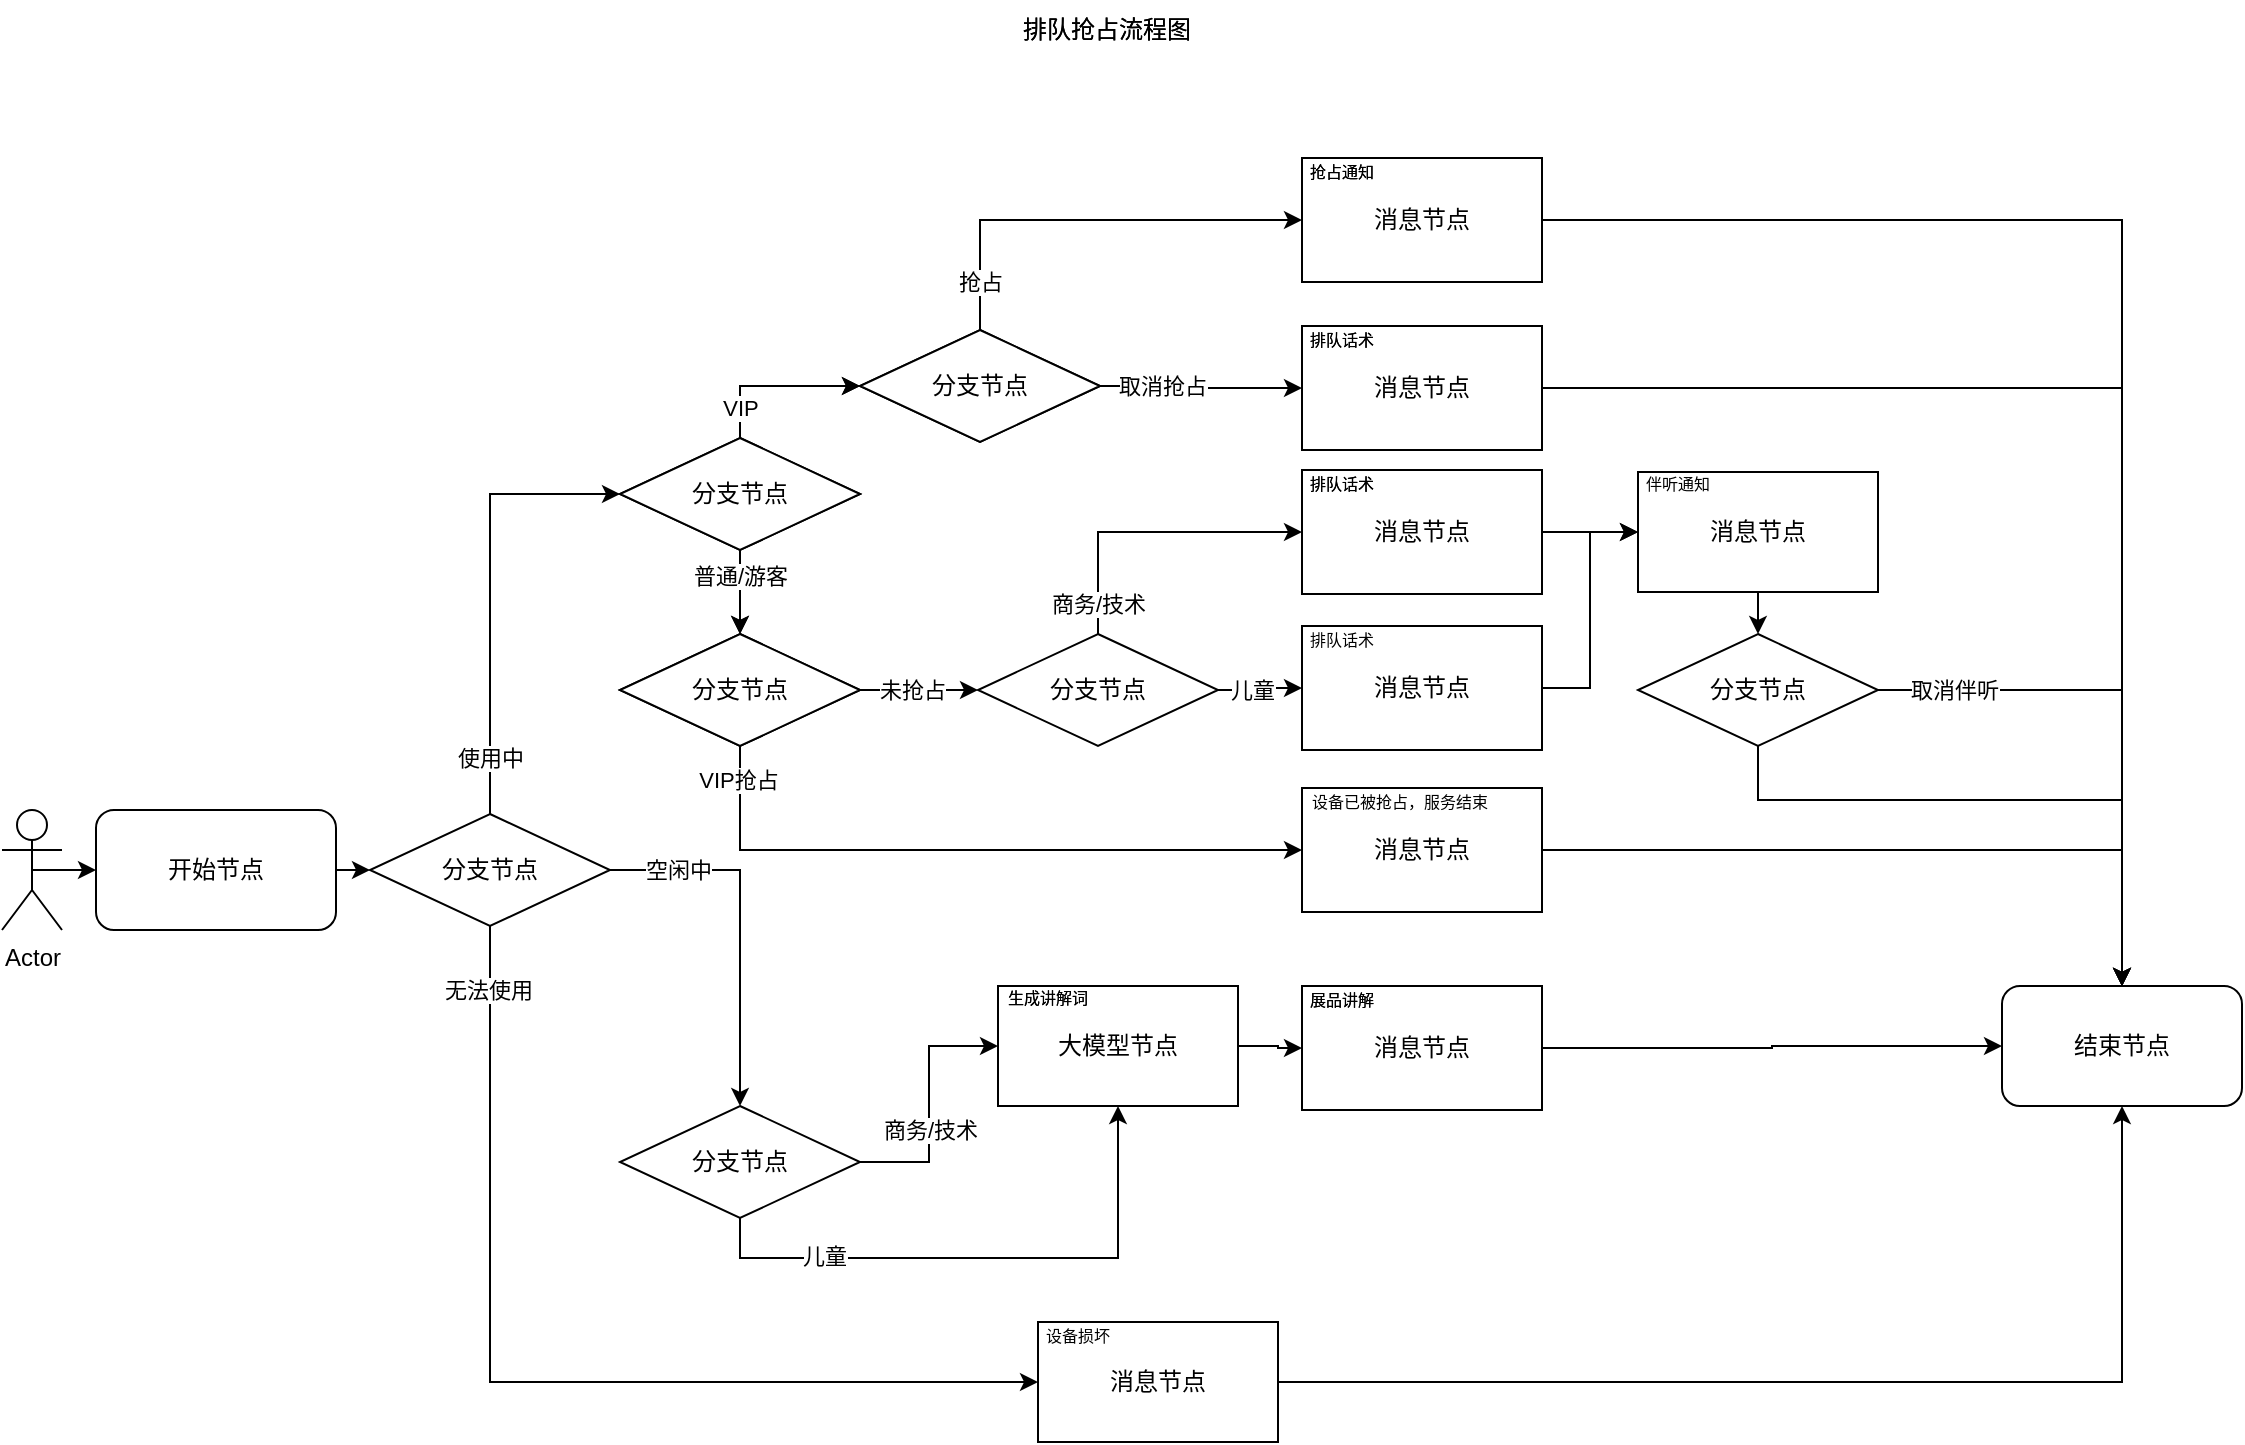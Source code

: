 <mxfile version="26.0.5">
  <diagram name="第 1 页" id="yg1hlzOl9PT2WTQdHVyk">
    <mxGraphModel dx="1595" dy="845" grid="1" gridSize="10" guides="1" tooltips="1" connect="1" arrows="1" fold="1" page="1" pageScale="1" pageWidth="1169" pageHeight="827" math="0" shadow="0">
      <root>
        <object label="" id="0">
          <mxCell />
        </object>
        <mxCell id="1" style="" parent="0" />
        <mxCell id="Mi7K5WG5HpJbJ7n9Mypf-6" style="edgeStyle=orthogonalEdgeStyle;rounded=0;orthogonalLoop=1;jettySize=auto;html=1;exitX=1;exitY=0.5;exitDx=0;exitDy=0;entryX=0;entryY=0.5;entryDx=0;entryDy=0;" parent="1" source="Mi7K5WG5HpJbJ7n9Mypf-1" target="Mi7K5WG5HpJbJ7n9Mypf-3" edge="1">
          <mxGeometry relative="1" as="geometry" />
        </mxCell>
        <mxCell id="Mi7K5WG5HpJbJ7n9Mypf-1" value="开始节点" style="rounded=1;whiteSpace=wrap;html=1;" parent="1" vertex="1">
          <mxGeometry x="79" y="405" width="120" height="60" as="geometry" />
        </mxCell>
        <mxCell id="Mi7K5WG5HpJbJ7n9Mypf-4" style="edgeStyle=orthogonalEdgeStyle;rounded=0;orthogonalLoop=1;jettySize=auto;html=1;exitX=0.5;exitY=0.5;exitDx=0;exitDy=0;exitPerimeter=0;entryX=0;entryY=0.5;entryDx=0;entryDy=0;" parent="1" source="Mi7K5WG5HpJbJ7n9Mypf-2" target="Mi7K5WG5HpJbJ7n9Mypf-1" edge="1">
          <mxGeometry relative="1" as="geometry" />
        </mxCell>
        <mxCell id="Mi7K5WG5HpJbJ7n9Mypf-2" value="Actor" style="shape=umlActor;verticalLabelPosition=bottom;verticalAlign=top;html=1;outlineConnect=0;" parent="1" vertex="1">
          <mxGeometry x="32" y="405" width="30" height="60" as="geometry" />
        </mxCell>
        <mxCell id="Mi7K5WG5HpJbJ7n9Mypf-8" style="edgeStyle=orthogonalEdgeStyle;rounded=0;orthogonalLoop=1;jettySize=auto;html=1;exitX=0.5;exitY=0;exitDx=0;exitDy=0;entryX=0;entryY=0.5;entryDx=0;entryDy=0;" parent="1" source="Mi7K5WG5HpJbJ7n9Mypf-3" target="Mi7K5WG5HpJbJ7n9Mypf-7" edge="1">
          <mxGeometry relative="1" as="geometry" />
        </mxCell>
        <mxCell id="Mi7K5WG5HpJbJ7n9Mypf-18" value="使用中" style="edgeLabel;html=1;align=center;verticalAlign=middle;resizable=0;points=[];" parent="Mi7K5WG5HpJbJ7n9Mypf-8" vertex="1" connectable="0">
          <mxGeometry x="-0.75" relative="1" as="geometry">
            <mxPoint as="offset" />
          </mxGeometry>
        </mxCell>
        <mxCell id="Mi7K5WG5HpJbJ7n9Mypf-10" style="edgeStyle=orthogonalEdgeStyle;rounded=0;orthogonalLoop=1;jettySize=auto;html=1;exitX=1;exitY=0.5;exitDx=0;exitDy=0;" parent="1" source="Mi7K5WG5HpJbJ7n9Mypf-3" target="Mi7K5WG5HpJbJ7n9Mypf-9" edge="1">
          <mxGeometry relative="1" as="geometry">
            <mxPoint x="336" y="523" as="sourcePoint" />
          </mxGeometry>
        </mxCell>
        <mxCell id="Mi7K5WG5HpJbJ7n9Mypf-19" value="空闲中" style="edgeLabel;html=1;align=center;verticalAlign=middle;resizable=0;points=[];" parent="Mi7K5WG5HpJbJ7n9Mypf-10" vertex="1" connectable="0">
          <mxGeometry x="-0.541" relative="1" as="geometry">
            <mxPoint x="-8" as="offset" />
          </mxGeometry>
        </mxCell>
        <mxCell id="Mi7K5WG5HpJbJ7n9Mypf-12" value="" style="edgeStyle=orthogonalEdgeStyle;rounded=0;orthogonalLoop=1;jettySize=auto;html=1;entryX=0;entryY=0.5;entryDx=0;entryDy=0;exitX=0.5;exitY=1;exitDx=0;exitDy=0;" parent="1" source="Mi7K5WG5HpJbJ7n9Mypf-3" target="Mi7K5WG5HpJbJ7n9Mypf-61" edge="1">
          <mxGeometry relative="1" as="geometry">
            <mxPoint x="341" y="603" as="targetPoint" />
          </mxGeometry>
        </mxCell>
        <mxCell id="Mi7K5WG5HpJbJ7n9Mypf-14" value="无法使用" style="edgeLabel;html=1;align=center;verticalAlign=middle;resizable=0;points=[];" parent="Mi7K5WG5HpJbJ7n9Mypf-12" vertex="1" connectable="0">
          <mxGeometry x="-0.706" y="-1" relative="1" as="geometry">
            <mxPoint y="-42" as="offset" />
          </mxGeometry>
        </mxCell>
        <mxCell id="Mi7K5WG5HpJbJ7n9Mypf-3" value="分支节点" style="rhombus;whiteSpace=wrap;html=1;" parent="1" vertex="1">
          <mxGeometry x="216" y="407" width="120" height="56" as="geometry" />
        </mxCell>
        <mxCell id="Mi7K5WG5HpJbJ7n9Mypf-32" style="edgeStyle=orthogonalEdgeStyle;rounded=0;orthogonalLoop=1;jettySize=auto;html=1;exitX=0.5;exitY=0;exitDx=0;exitDy=0;entryX=0;entryY=0.5;entryDx=0;entryDy=0;" parent="1" source="Mi7K5WG5HpJbJ7n9Mypf-7" target="Mi7K5WG5HpJbJ7n9Mypf-31" edge="1">
          <mxGeometry relative="1" as="geometry" />
        </mxCell>
        <mxCell id="Mi7K5WG5HpJbJ7n9Mypf-35" value="VIP" style="edgeLabel;html=1;align=center;verticalAlign=middle;resizable=0;points=[];" parent="Mi7K5WG5HpJbJ7n9Mypf-32" vertex="1" connectable="0">
          <mxGeometry x="-0.816" relative="1" as="geometry">
            <mxPoint y="-7" as="offset" />
          </mxGeometry>
        </mxCell>
        <mxCell id="Mi7K5WG5HpJbJ7n9Mypf-34" style="edgeStyle=orthogonalEdgeStyle;rounded=0;orthogonalLoop=1;jettySize=auto;html=1;exitX=0.5;exitY=1;exitDx=0;exitDy=0;entryX=0.5;entryY=0;entryDx=0;entryDy=0;" parent="1" source="Mi7K5WG5HpJbJ7n9Mypf-7" target="Mi7K5WG5HpJbJ7n9Mypf-69" edge="1">
          <mxGeometry relative="1" as="geometry">
            <mxPoint x="370" y="369" as="targetPoint" />
          </mxGeometry>
        </mxCell>
        <mxCell id="Mi7K5WG5HpJbJ7n9Mypf-36" value="普通/游客" style="edgeLabel;html=1;align=center;verticalAlign=middle;resizable=0;points=[];" parent="Mi7K5WG5HpJbJ7n9Mypf-34" vertex="1" connectable="0">
          <mxGeometry x="-0.772" relative="1" as="geometry">
            <mxPoint y="8" as="offset" />
          </mxGeometry>
        </mxCell>
        <mxCell id="Mi7K5WG5HpJbJ7n9Mypf-7" value="分支节点" style="rhombus;whiteSpace=wrap;html=1;" parent="1" vertex="1">
          <mxGeometry x="341" y="219" width="120" height="56" as="geometry" />
        </mxCell>
        <mxCell id="Mi7K5WG5HpJbJ7n9Mypf-23" style="edgeStyle=orthogonalEdgeStyle;rounded=0;orthogonalLoop=1;jettySize=auto;html=1;exitX=1;exitY=0.5;exitDx=0;exitDy=0;entryX=0;entryY=0.5;entryDx=0;entryDy=0;" parent="1" source="Mi7K5WG5HpJbJ7n9Mypf-9" target="Mi7K5WG5HpJbJ7n9Mypf-20" edge="1">
          <mxGeometry relative="1" as="geometry" />
        </mxCell>
        <mxCell id="Mi7K5WG5HpJbJ7n9Mypf-26" value="商务/技术" style="edgeLabel;html=1;align=center;verticalAlign=middle;resizable=0;points=[];" parent="Mi7K5WG5HpJbJ7n9Mypf-23" vertex="1" connectable="0">
          <mxGeometry x="-0.202" relative="1" as="geometry">
            <mxPoint as="offset" />
          </mxGeometry>
        </mxCell>
        <mxCell id="Mi7K5WG5HpJbJ7n9Mypf-24" style="edgeStyle=orthogonalEdgeStyle;rounded=0;orthogonalLoop=1;jettySize=auto;html=1;exitX=0.5;exitY=1;exitDx=0;exitDy=0;entryX=0.5;entryY=1;entryDx=0;entryDy=0;" parent="1" source="Mi7K5WG5HpJbJ7n9Mypf-9" target="Mi7K5WG5HpJbJ7n9Mypf-20" edge="1">
          <mxGeometry relative="1" as="geometry" />
        </mxCell>
        <mxCell id="Mi7K5WG5HpJbJ7n9Mypf-25" value="儿童" style="edgeLabel;html=1;align=center;verticalAlign=middle;resizable=0;points=[];" parent="Mi7K5WG5HpJbJ7n9Mypf-24" vertex="1" connectable="0">
          <mxGeometry x="-0.57" y="1" relative="1" as="geometry">
            <mxPoint as="offset" />
          </mxGeometry>
        </mxCell>
        <mxCell id="Mi7K5WG5HpJbJ7n9Mypf-9" value="分支节点" style="rhombus;whiteSpace=wrap;html=1;" parent="1" vertex="1">
          <mxGeometry x="341" y="553" width="120" height="56" as="geometry" />
        </mxCell>
        <mxCell id="Mi7K5WG5HpJbJ7n9Mypf-17" value="结束节点" style="rounded=1;whiteSpace=wrap;html=1;" parent="1" vertex="1">
          <mxGeometry x="1032" y="493" width="120" height="60" as="geometry" />
        </mxCell>
        <mxCell id="Mi7K5WG5HpJbJ7n9Mypf-29" style="edgeStyle=orthogonalEdgeStyle;rounded=0;orthogonalLoop=1;jettySize=auto;html=1;exitX=1;exitY=0.5;exitDx=0;exitDy=0;" parent="1" source="Mi7K5WG5HpJbJ7n9Mypf-20" target="Mi7K5WG5HpJbJ7n9Mypf-28" edge="1">
          <mxGeometry relative="1" as="geometry" />
        </mxCell>
        <mxCell id="Mi7K5WG5HpJbJ7n9Mypf-20" value="大模型节点" style="rounded=0;whiteSpace=wrap;html=1;" parent="1" vertex="1">
          <mxGeometry x="530" y="493" width="120" height="60" as="geometry" />
        </mxCell>
        <mxCell id="Mi7K5WG5HpJbJ7n9Mypf-30" style="edgeStyle=orthogonalEdgeStyle;rounded=0;orthogonalLoop=1;jettySize=auto;html=1;exitX=1;exitY=0.5;exitDx=0;exitDy=0;entryX=0;entryY=0.5;entryDx=0;entryDy=0;" parent="1" source="Mi7K5WG5HpJbJ7n9Mypf-28" target="Mi7K5WG5HpJbJ7n9Mypf-17" edge="1">
          <mxGeometry relative="1" as="geometry" />
        </mxCell>
        <mxCell id="Mi7K5WG5HpJbJ7n9Mypf-28" value="消息节点" style="rounded=0;whiteSpace=wrap;html=1;" parent="1" vertex="1">
          <mxGeometry x="682" y="493" width="120" height="62" as="geometry" />
        </mxCell>
        <mxCell id="Mi7K5WG5HpJbJ7n9Mypf-56" style="edgeStyle=orthogonalEdgeStyle;rounded=0;orthogonalLoop=1;jettySize=auto;html=1;exitX=0.5;exitY=0;exitDx=0;exitDy=0;entryX=0;entryY=0.5;entryDx=0;entryDy=0;" parent="1" source="Mi7K5WG5HpJbJ7n9Mypf-31" target="Mi7K5WG5HpJbJ7n9Mypf-54" edge="1">
          <mxGeometry relative="1" as="geometry" />
        </mxCell>
        <mxCell id="Mi7K5WG5HpJbJ7n9Mypf-57" value="抢占" style="edgeLabel;html=1;align=center;verticalAlign=middle;resizable=0;points=[];" parent="Mi7K5WG5HpJbJ7n9Mypf-56" vertex="1" connectable="0">
          <mxGeometry x="-0.774" relative="1" as="geometry">
            <mxPoint as="offset" />
          </mxGeometry>
        </mxCell>
        <mxCell id="Mi7K5WG5HpJbJ7n9Mypf-59" style="edgeStyle=orthogonalEdgeStyle;rounded=0;orthogonalLoop=1;jettySize=auto;html=1;exitX=1;exitY=0.5;exitDx=0;exitDy=0;entryX=0;entryY=0.5;entryDx=0;entryDy=0;" parent="1" source="Mi7K5WG5HpJbJ7n9Mypf-31" target="Mi7K5WG5HpJbJ7n9Mypf-58" edge="1">
          <mxGeometry relative="1" as="geometry" />
        </mxCell>
        <mxCell id="Mi7K5WG5HpJbJ7n9Mypf-78" value="取消抢占" style="edgeLabel;html=1;align=center;verticalAlign=middle;resizable=0;points=[];" parent="Mi7K5WG5HpJbJ7n9Mypf-59" vertex="1" connectable="0">
          <mxGeometry x="-0.61" y="-2" relative="1" as="geometry">
            <mxPoint x="11" y="-2" as="offset" />
          </mxGeometry>
        </mxCell>
        <mxCell id="Mi7K5WG5HpJbJ7n9Mypf-31" value="分支节点" style="rhombus;whiteSpace=wrap;html=1;" parent="1" vertex="1">
          <mxGeometry x="461" y="165" width="120" height="56" as="geometry" />
        </mxCell>
        <mxCell id="Mi7K5WG5HpJbJ7n9Mypf-38" style="edgeStyle=orthogonalEdgeStyle;rounded=0;orthogonalLoop=1;jettySize=auto;html=1;exitX=1;exitY=0.5;exitDx=0;exitDy=0;entryX=0;entryY=0.5;entryDx=0;entryDy=0;" parent="1" source="Mi7K5WG5HpJbJ7n9Mypf-33" target="Mi7K5WG5HpJbJ7n9Mypf-39" edge="1">
          <mxGeometry relative="1" as="geometry">
            <mxPoint x="680" y="343.0" as="targetPoint" />
          </mxGeometry>
        </mxCell>
        <mxCell id="Mi7K5WG5HpJbJ7n9Mypf-44" value="儿童" style="edgeLabel;html=1;align=center;verticalAlign=middle;resizable=0;points=[];" parent="Mi7K5WG5HpJbJ7n9Mypf-38" vertex="1" connectable="0">
          <mxGeometry x="-0.205" y="-1" relative="1" as="geometry">
            <mxPoint y="-1" as="offset" />
          </mxGeometry>
        </mxCell>
        <mxCell id="Mi7K5WG5HpJbJ7n9Mypf-42" style="edgeStyle=orthogonalEdgeStyle;rounded=0;orthogonalLoop=1;jettySize=auto;html=1;exitX=0.5;exitY=0;exitDx=0;exitDy=0;entryX=0;entryY=0.5;entryDx=0;entryDy=0;" parent="1" source="Mi7K5WG5HpJbJ7n9Mypf-33" target="Mi7K5WG5HpJbJ7n9Mypf-41" edge="1">
          <mxGeometry relative="1" as="geometry" />
        </mxCell>
        <mxCell id="Mi7K5WG5HpJbJ7n9Mypf-43" value="商务/技术" style="edgeLabel;html=1;align=center;verticalAlign=middle;resizable=0;points=[];" parent="Mi7K5WG5HpJbJ7n9Mypf-42" vertex="1" connectable="0">
          <mxGeometry x="-0.796" relative="1" as="geometry">
            <mxPoint as="offset" />
          </mxGeometry>
        </mxCell>
        <mxCell id="Mi7K5WG5HpJbJ7n9Mypf-33" value="分支节点" style="rhombus;whiteSpace=wrap;html=1;" parent="1" vertex="1">
          <mxGeometry x="520" y="317" width="120" height="56" as="geometry" />
        </mxCell>
        <mxCell id="1wLSgyPM6Hem4SAJeHQH-73" style="edgeStyle=orthogonalEdgeStyle;rounded=0;orthogonalLoop=1;jettySize=auto;html=1;exitX=1;exitY=0.5;exitDx=0;exitDy=0;entryX=0;entryY=0.5;entryDx=0;entryDy=0;" edge="1" parent="1" source="Mi7K5WG5HpJbJ7n9Mypf-39" target="1wLSgyPM6Hem4SAJeHQH-80">
          <mxGeometry relative="1" as="geometry">
            <mxPoint x="850" y="266" as="targetPoint" />
          </mxGeometry>
        </mxCell>
        <mxCell id="Mi7K5WG5HpJbJ7n9Mypf-39" value="消息节点" style="rounded=0;whiteSpace=wrap;html=1;" parent="1" vertex="1">
          <mxGeometry x="682" y="313" width="120" height="62" as="geometry" />
        </mxCell>
        <mxCell id="1wLSgyPM6Hem4SAJeHQH-72" style="edgeStyle=orthogonalEdgeStyle;rounded=0;orthogonalLoop=1;jettySize=auto;html=1;exitX=1;exitY=0.5;exitDx=0;exitDy=0;entryX=0;entryY=0.5;entryDx=0;entryDy=0;" edge="1" parent="1" source="Mi7K5WG5HpJbJ7n9Mypf-41" target="1wLSgyPM6Hem4SAJeHQH-80">
          <mxGeometry relative="1" as="geometry">
            <mxPoint x="890" y="200" as="targetPoint" />
          </mxGeometry>
        </mxCell>
        <mxCell id="Mi7K5WG5HpJbJ7n9Mypf-41" value="消息节点" style="rounded=0;whiteSpace=wrap;html=1;" parent="1" vertex="1">
          <mxGeometry x="682" y="235" width="120" height="62" as="geometry" />
        </mxCell>
        <mxCell id="Mi7K5WG5HpJbJ7n9Mypf-48" value="&lt;font style=&quot;font-size: 8px;&quot;&gt;排队话术&lt;/font&gt;" style="text;html=1;align=center;verticalAlign=middle;whiteSpace=wrap;rounded=0;" parent="1" vertex="1">
          <mxGeometry x="682" y="235" width="40" height="12" as="geometry" />
        </mxCell>
        <mxCell id="Mi7K5WG5HpJbJ7n9Mypf-50" value="&lt;font style=&quot;font-size: 8px;&quot;&gt;排队话术&lt;/font&gt;" style="text;html=1;align=center;verticalAlign=middle;whiteSpace=wrap;rounded=0;" parent="1" vertex="1">
          <mxGeometry x="682" y="313" width="40" height="12" as="geometry" />
        </mxCell>
        <mxCell id="Mi7K5WG5HpJbJ7n9Mypf-52" value="&lt;font style=&quot;font-size: 8px;&quot;&gt;展品讲解&lt;/font&gt;" style="text;html=1;align=center;verticalAlign=middle;whiteSpace=wrap;rounded=0;" parent="1" vertex="1">
          <mxGeometry x="682" y="493" width="40" height="12" as="geometry" />
        </mxCell>
        <mxCell id="Mi7K5WG5HpJbJ7n9Mypf-53" value="&lt;span style=&quot;font-size: 8px;&quot;&gt;生成讲解词&lt;/span&gt;" style="text;html=1;align=center;verticalAlign=middle;whiteSpace=wrap;rounded=0;" parent="1" vertex="1">
          <mxGeometry x="530" y="493" width="50" height="10" as="geometry" />
        </mxCell>
        <mxCell id="Mi7K5WG5HpJbJ7n9Mypf-65" style="edgeStyle=orthogonalEdgeStyle;rounded=0;orthogonalLoop=1;jettySize=auto;html=1;exitX=1;exitY=0.5;exitDx=0;exitDy=0;entryX=0.5;entryY=0;entryDx=0;entryDy=0;" parent="1" source="Mi7K5WG5HpJbJ7n9Mypf-54" target="Mi7K5WG5HpJbJ7n9Mypf-17" edge="1">
          <mxGeometry relative="1" as="geometry">
            <mxPoint x="1122" y="349" as="targetPoint" />
          </mxGeometry>
        </mxCell>
        <mxCell id="Mi7K5WG5HpJbJ7n9Mypf-54" value="消息节点" style="rounded=0;whiteSpace=wrap;html=1;" parent="1" vertex="1">
          <mxGeometry x="682" y="79" width="120" height="62" as="geometry" />
        </mxCell>
        <mxCell id="Mi7K5WG5HpJbJ7n9Mypf-55" value="&lt;font style=&quot;font-size: 8px;&quot;&gt;抢占通知&lt;/font&gt;" style="text;html=1;align=center;verticalAlign=middle;whiteSpace=wrap;rounded=0;" parent="1" vertex="1">
          <mxGeometry x="682" y="79" width="40" height="12" as="geometry" />
        </mxCell>
        <mxCell id="Mi7K5WG5HpJbJ7n9Mypf-66" style="edgeStyle=orthogonalEdgeStyle;rounded=0;orthogonalLoop=1;jettySize=auto;html=1;exitX=1;exitY=0.5;exitDx=0;exitDy=0;entryX=0.5;entryY=0;entryDx=0;entryDy=0;" parent="1" source="Mi7K5WG5HpJbJ7n9Mypf-58" target="Mi7K5WG5HpJbJ7n9Mypf-17" edge="1">
          <mxGeometry relative="1" as="geometry">
            <mxPoint x="1182" y="369" as="targetPoint" />
          </mxGeometry>
        </mxCell>
        <mxCell id="Mi7K5WG5HpJbJ7n9Mypf-58" value="消息节点" style="rounded=0;whiteSpace=wrap;html=1;" parent="1" vertex="1">
          <mxGeometry x="682" y="163" width="120" height="62" as="geometry" />
        </mxCell>
        <mxCell id="Mi7K5WG5HpJbJ7n9Mypf-60" value="&lt;font style=&quot;font-size: 8px;&quot;&gt;排队话术&lt;/font&gt;" style="text;html=1;align=center;verticalAlign=middle;whiteSpace=wrap;rounded=0;" parent="1" vertex="1">
          <mxGeometry x="682" y="163" width="40" height="12" as="geometry" />
        </mxCell>
        <mxCell id="Mi7K5WG5HpJbJ7n9Mypf-61" value="消息节点" style="rounded=0;whiteSpace=wrap;html=1;" parent="1" vertex="1">
          <mxGeometry x="550" y="661" width="120" height="60" as="geometry" />
        </mxCell>
        <mxCell id="Mi7K5WG5HpJbJ7n9Mypf-62" value="&lt;font style=&quot;font-size: 8px;&quot;&gt;设备损坏&lt;/font&gt;" style="text;html=1;align=center;verticalAlign=middle;whiteSpace=wrap;rounded=0;" parent="1" vertex="1">
          <mxGeometry x="550" y="662" width="40" height="10" as="geometry" />
        </mxCell>
        <mxCell id="Mi7K5WG5HpJbJ7n9Mypf-68" value="排队抢占流程图" style="text;html=1;align=center;verticalAlign=middle;whiteSpace=wrap;rounded=0;" parent="1" vertex="1">
          <mxGeometry x="527" width="115" height="30" as="geometry" />
        </mxCell>
        <mxCell id="Mi7K5WG5HpJbJ7n9Mypf-72" style="edgeStyle=orthogonalEdgeStyle;rounded=0;orthogonalLoop=1;jettySize=auto;html=1;exitX=1;exitY=0.5;exitDx=0;exitDy=0;entryX=0;entryY=0.5;entryDx=0;entryDy=0;" parent="1" source="Mi7K5WG5HpJbJ7n9Mypf-69" target="Mi7K5WG5HpJbJ7n9Mypf-33" edge="1">
          <mxGeometry relative="1" as="geometry" />
        </mxCell>
        <mxCell id="Mi7K5WG5HpJbJ7n9Mypf-77" value="未抢占" style="edgeLabel;html=1;align=center;verticalAlign=middle;resizable=0;points=[];" parent="Mi7K5WG5HpJbJ7n9Mypf-72" vertex="1" connectable="0">
          <mxGeometry x="-0.36" relative="1" as="geometry">
            <mxPoint x="7" as="offset" />
          </mxGeometry>
        </mxCell>
        <mxCell id="Mi7K5WG5HpJbJ7n9Mypf-73" style="edgeStyle=orthogonalEdgeStyle;rounded=0;orthogonalLoop=1;jettySize=auto;html=1;exitX=0.5;exitY=1;exitDx=0;exitDy=0;entryX=0;entryY=0.5;entryDx=0;entryDy=0;" parent="1" source="Mi7K5WG5HpJbJ7n9Mypf-69" target="Mi7K5WG5HpJbJ7n9Mypf-70" edge="1">
          <mxGeometry relative="1" as="geometry" />
        </mxCell>
        <mxCell id="Mi7K5WG5HpJbJ7n9Mypf-75" value="VIP抢占" style="edgeLabel;html=1;align=center;verticalAlign=middle;resizable=0;points=[];" parent="Mi7K5WG5HpJbJ7n9Mypf-73" vertex="1" connectable="0">
          <mxGeometry x="-0.902" y="-1" relative="1" as="geometry">
            <mxPoint as="offset" />
          </mxGeometry>
        </mxCell>
        <mxCell id="Mi7K5WG5HpJbJ7n9Mypf-69" value="分支节点" style="rhombus;whiteSpace=wrap;html=1;" parent="1" vertex="1">
          <mxGeometry x="341" y="317" width="120" height="56" as="geometry" />
        </mxCell>
        <mxCell id="Mi7K5WG5HpJbJ7n9Mypf-74" style="edgeStyle=orthogonalEdgeStyle;rounded=0;orthogonalLoop=1;jettySize=auto;html=1;exitX=1;exitY=0.5;exitDx=0;exitDy=0;entryX=0.5;entryY=0;entryDx=0;entryDy=0;" parent="1" source="Mi7K5WG5HpJbJ7n9Mypf-70" target="Mi7K5WG5HpJbJ7n9Mypf-17" edge="1">
          <mxGeometry relative="1" as="geometry" />
        </mxCell>
        <mxCell id="Mi7K5WG5HpJbJ7n9Mypf-70" value="消息节点" style="rounded=0;whiteSpace=wrap;html=1;" parent="1" vertex="1">
          <mxGeometry x="682" y="394" width="120" height="62" as="geometry" />
        </mxCell>
        <mxCell id="Mi7K5WG5HpJbJ7n9Mypf-71" value="&lt;font style=&quot;font-size: 8px;&quot;&gt;设备已被抢占，服务结束&lt;/font&gt;" style="text;html=1;align=center;verticalAlign=middle;whiteSpace=wrap;rounded=0;" parent="1" vertex="1">
          <mxGeometry x="682" y="394" width="98" height="12" as="geometry" />
        </mxCell>
        <mxCell id="Mi7K5WG5HpJbJ7n9Mypf-87" style="edgeStyle=orthogonalEdgeStyle;rounded=0;orthogonalLoop=1;jettySize=auto;html=1;exitX=0.5;exitY=1;exitDx=0;exitDy=0;entryX=0.5;entryY=0;entryDx=0;entryDy=0;" parent="1" source="1wLSgyPM6Hem4SAJeHQH-77" target="Mi7K5WG5HpJbJ7n9Mypf-17" edge="1">
          <mxGeometry relative="1" as="geometry">
            <mxPoint x="990" y="305" as="sourcePoint" />
            <Array as="points">
              <mxPoint x="910" y="400" />
              <mxPoint x="1092" y="400" />
            </Array>
          </mxGeometry>
        </mxCell>
        <mxCell id="1wLSgyPM6Hem4SAJeHQH-12" style="edgeStyle=orthogonalEdgeStyle;rounded=0;orthogonalLoop=1;jettySize=auto;html=1;exitX=0.5;exitY=0;exitDx=0;exitDy=0;entryX=0;entryY=0.5;entryDx=0;entryDy=0;" edge="1" source="1wLSgyPM6Hem4SAJeHQH-16" target="1wLSgyPM6Hem4SAJeHQH-31" parent="1">
          <mxGeometry relative="1" as="geometry" />
        </mxCell>
        <mxCell id="1wLSgyPM6Hem4SAJeHQH-13" value="VIP" style="edgeLabel;html=1;align=center;verticalAlign=middle;resizable=0;points=[];" vertex="1" connectable="0" parent="1wLSgyPM6Hem4SAJeHQH-12">
          <mxGeometry x="-0.816" relative="1" as="geometry">
            <mxPoint y="-7" as="offset" />
          </mxGeometry>
        </mxCell>
        <mxCell id="1wLSgyPM6Hem4SAJeHQH-14" style="edgeStyle=orthogonalEdgeStyle;rounded=0;orthogonalLoop=1;jettySize=auto;html=1;exitX=0.5;exitY=1;exitDx=0;exitDy=0;entryX=0.5;entryY=0;entryDx=0;entryDy=0;" edge="1" source="1wLSgyPM6Hem4SAJeHQH-16" target="1wLSgyPM6Hem4SAJeHQH-59" parent="1">
          <mxGeometry relative="1" as="geometry">
            <mxPoint x="370" y="369" as="targetPoint" />
          </mxGeometry>
        </mxCell>
        <mxCell id="1wLSgyPM6Hem4SAJeHQH-15" value="普通/游客" style="edgeLabel;html=1;align=center;verticalAlign=middle;resizable=0;points=[];" vertex="1" connectable="0" parent="1wLSgyPM6Hem4SAJeHQH-14">
          <mxGeometry x="-0.772" relative="1" as="geometry">
            <mxPoint y="8" as="offset" />
          </mxGeometry>
        </mxCell>
        <mxCell id="1wLSgyPM6Hem4SAJeHQH-16" value="分支节点" style="rhombus;whiteSpace=wrap;html=1;" vertex="1" parent="1">
          <mxGeometry x="341" y="219" width="120" height="56" as="geometry" />
        </mxCell>
        <mxCell id="1wLSgyPM6Hem4SAJeHQH-31" value="分支节点" style="rhombus;whiteSpace=wrap;html=1;" vertex="1" parent="1">
          <mxGeometry x="461" y="165" width="120" height="56" as="geometry" />
        </mxCell>
        <mxCell id="1wLSgyPM6Hem4SAJeHQH-41" value="&lt;font style=&quot;font-size: 8px;&quot;&gt;排队话术&lt;/font&gt;" style="text;html=1;align=center;verticalAlign=middle;whiteSpace=wrap;rounded=0;" vertex="1" parent="1">
          <mxGeometry x="682" y="235" width="40" height="12" as="geometry" />
        </mxCell>
        <mxCell id="1wLSgyPM6Hem4SAJeHQH-43" value="&lt;font style=&quot;font-size: 8px;&quot;&gt;展品讲解&lt;/font&gt;" style="text;html=1;align=center;verticalAlign=middle;whiteSpace=wrap;rounded=0;" vertex="1" parent="1">
          <mxGeometry x="682" y="493" width="40" height="12" as="geometry" />
        </mxCell>
        <mxCell id="1wLSgyPM6Hem4SAJeHQH-44" value="&lt;span style=&quot;font-size: 8px;&quot;&gt;生成讲解词&lt;/span&gt;" style="text;html=1;align=center;verticalAlign=middle;whiteSpace=wrap;rounded=0;" vertex="1" parent="1">
          <mxGeometry x="530" y="493" width="50" height="10" as="geometry" />
        </mxCell>
        <mxCell id="1wLSgyPM6Hem4SAJeHQH-47" value="&lt;font style=&quot;font-size: 8px;&quot;&gt;抢占通知&lt;/font&gt;" style="text;html=1;align=center;verticalAlign=middle;whiteSpace=wrap;rounded=0;" vertex="1" parent="1">
          <mxGeometry x="682" y="79" width="40" height="12" as="geometry" />
        </mxCell>
        <mxCell id="1wLSgyPM6Hem4SAJeHQH-50" value="&lt;font style=&quot;font-size: 8px;&quot;&gt;排队话术&lt;/font&gt;" style="text;html=1;align=center;verticalAlign=middle;whiteSpace=wrap;rounded=0;" vertex="1" parent="1">
          <mxGeometry x="682" y="163" width="40" height="12" as="geometry" />
        </mxCell>
        <mxCell id="1wLSgyPM6Hem4SAJeHQH-78" style="edgeStyle=orthogonalEdgeStyle;rounded=0;orthogonalLoop=1;jettySize=auto;html=1;exitX=1;exitY=0.5;exitDx=0;exitDy=0;entryX=0.5;entryY=1;entryDx=0;entryDy=0;" edge="1" parent="1" source="1wLSgyPM6Hem4SAJeHQH-52" target="Mi7K5WG5HpJbJ7n9Mypf-17">
          <mxGeometry relative="1" as="geometry" />
        </mxCell>
        <mxCell id="1wLSgyPM6Hem4SAJeHQH-52" value="消息节点" style="rounded=0;whiteSpace=wrap;html=1;" vertex="1" parent="1">
          <mxGeometry x="550" y="661" width="120" height="60" as="geometry" />
        </mxCell>
        <mxCell id="1wLSgyPM6Hem4SAJeHQH-53" value="&lt;font style=&quot;font-size: 8px;&quot;&gt;设备损坏&lt;/font&gt;" style="text;html=1;align=center;verticalAlign=middle;whiteSpace=wrap;rounded=0;" vertex="1" parent="1">
          <mxGeometry x="550" y="662" width="40" height="10" as="geometry" />
        </mxCell>
        <mxCell id="1wLSgyPM6Hem4SAJeHQH-54" value="排队抢占流程图" style="text;html=1;align=center;verticalAlign=middle;whiteSpace=wrap;rounded=0;" vertex="1" parent="1">
          <mxGeometry x="527" width="115" height="30" as="geometry" />
        </mxCell>
        <mxCell id="1wLSgyPM6Hem4SAJeHQH-59" value="分支节点" style="rhombus;whiteSpace=wrap;html=1;" vertex="1" parent="1">
          <mxGeometry x="341" y="317" width="120" height="56" as="geometry" />
        </mxCell>
        <mxCell id="1wLSgyPM6Hem4SAJeHQH-63" style="edgeStyle=orthogonalEdgeStyle;rounded=0;orthogonalLoop=1;jettySize=auto;html=1;exitX=1;exitY=0.5;exitDx=0;exitDy=0;entryX=0.5;entryY=0;entryDx=0;entryDy=0;" edge="1" source="1wLSgyPM6Hem4SAJeHQH-77" target="Mi7K5WG5HpJbJ7n9Mypf-17" parent="1">
          <mxGeometry relative="1" as="geometry">
            <mxPoint x="990" y="320" as="sourcePoint" />
            <mxPoint x="1180" y="420" as="targetPoint" />
          </mxGeometry>
        </mxCell>
        <mxCell id="1wLSgyPM6Hem4SAJeHQH-64" value="取消伴听" style="edgeLabel;html=1;align=center;verticalAlign=middle;resizable=0;points=[];" vertex="1" connectable="0" parent="1wLSgyPM6Hem4SAJeHQH-63">
          <mxGeometry x="-0.772" y="-1" relative="1" as="geometry">
            <mxPoint x="7" y="-1" as="offset" />
          </mxGeometry>
        </mxCell>
        <mxCell id="1wLSgyPM6Hem4SAJeHQH-79" style="edgeStyle=orthogonalEdgeStyle;rounded=0;orthogonalLoop=1;jettySize=auto;html=1;exitX=0.5;exitY=1;exitDx=0;exitDy=0;entryX=0.5;entryY=0;entryDx=0;entryDy=0;" edge="1" parent="1" target="1wLSgyPM6Hem4SAJeHQH-77">
          <mxGeometry relative="1" as="geometry">
            <mxPoint x="910" y="296" as="sourcePoint" />
          </mxGeometry>
        </mxCell>
        <mxCell id="1wLSgyPM6Hem4SAJeHQH-77" value="分支节点" style="rhombus;whiteSpace=wrap;html=1;" vertex="1" parent="1">
          <mxGeometry x="850" y="317" width="120" height="56" as="geometry" />
        </mxCell>
        <mxCell id="1wLSgyPM6Hem4SAJeHQH-80" value="消息节点" style="rounded=0;whiteSpace=wrap;html=1;" vertex="1" parent="1">
          <mxGeometry x="850" y="236" width="120" height="60" as="geometry" />
        </mxCell>
        <mxCell id="1wLSgyPM6Hem4SAJeHQH-81" value="&lt;font style=&quot;font-size: 8px;&quot;&gt;伴听通知&lt;/font&gt;" style="text;html=1;align=center;verticalAlign=middle;whiteSpace=wrap;rounded=0;" vertex="1" parent="1">
          <mxGeometry x="850" y="235" width="40" height="12" as="geometry" />
        </mxCell>
      </root>
    </mxGraphModel>
  </diagram>
</mxfile>
